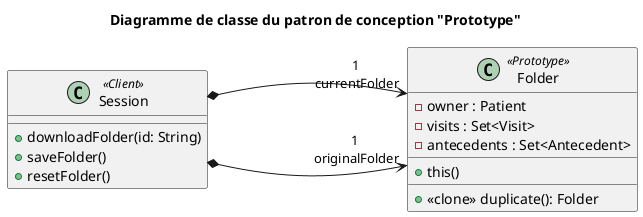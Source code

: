 @startuml

skinparam nodesep 200

title Diagramme de classe du patron de conception "Prototype"

class Session <<Client>> {
  + downloadFolder(id: String)
  + saveFolder()
  + resetFolder()
}

class Folder <<Prototype>> {
  - owner : Patient
  - visits : Set<Visit>
  - antecedents : Set<Antecedent>
  __
  + this()
  __
  + <<clone>> duplicate(): Folder
}

Session *-> "1\n originalFolder" Folder
Session *-> "1\n currentFolder" Folder


@enduml